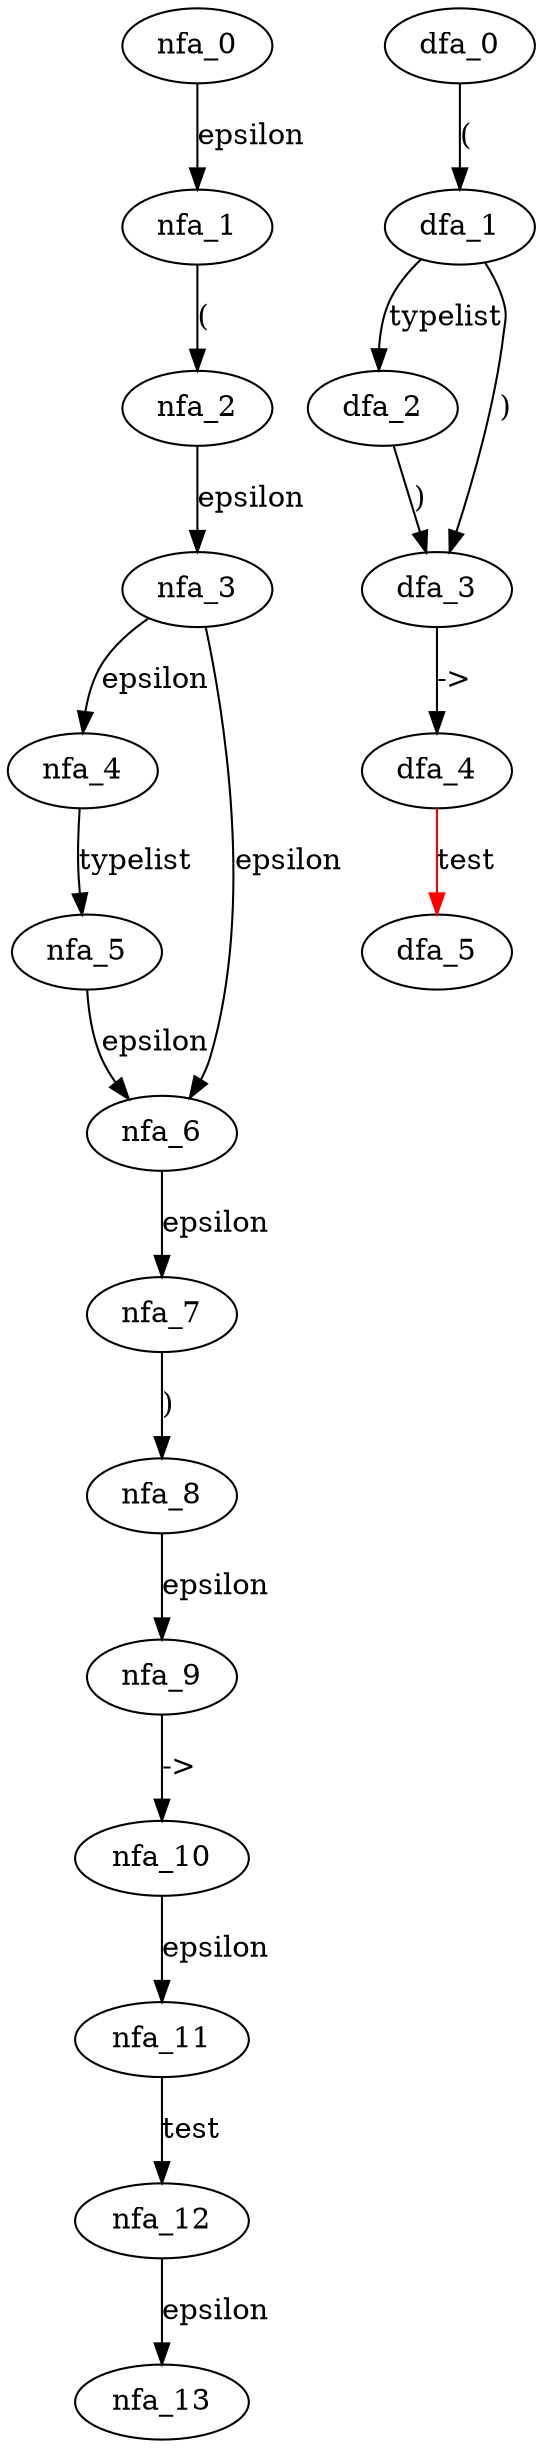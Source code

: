 digraph func_type {
 subgraph func_type_nfa {
  nfa_0->nfa_1[label=epsilon]
  nfa_1->nfa_2[label="("]
  nfa_2->nfa_3[label=epsilon]
  nfa_3->nfa_4[label=epsilon]
  nfa_4->nfa_5[label=typelist]
  nfa_5->nfa_6[label=epsilon]
  nfa_6->nfa_7[label=epsilon]
  nfa_7->nfa_8[label=")"]
  nfa_8->nfa_9[label=epsilon]
  nfa_9->nfa_10[label="->"]
  nfa_10->nfa_11[label=epsilon]
  nfa_11->nfa_12[label=test]
  nfa_12->nfa_13[label=epsilon]
  nfa_3->nfa_6[label=epsilon]
  }
 subgraph func_type_dfa {
  dfa_0->dfa_1[label="("]
  dfa_1->dfa_2[label=typelist]
  dfa_2->dfa_3[label=")"]
  dfa_3->dfa_4[label="->"]
  dfa_4->dfa_5[label=test,color=red]
  dfa_1->dfa_3[label=")"]
  }
}
